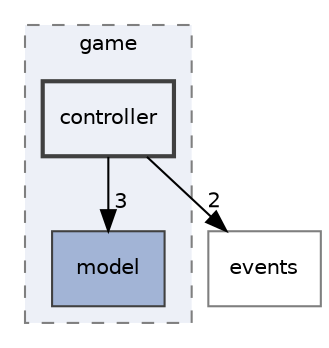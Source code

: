 digraph "include/game/controller"
{
 // LATEX_PDF_SIZE
  edge [fontname="Helvetica",fontsize="10",labelfontname="Helvetica",labelfontsize="10"];
  node [fontname="Helvetica",fontsize="10",shape=record];
  compound=true
  subgraph clusterdir_f307a46daed1218fee22380d1eacedba {
    graph [ bgcolor="#edf0f7", pencolor="grey50", style="filled,dashed,", label="game", fontname="Helvetica", fontsize="10", URL="dir_f307a46daed1218fee22380d1eacedba.html"]
  dir_0f9dbf9b69530fbd205e552707b105bf [shape=box, label="model", style="filled,", fillcolor="#a2b4d6", color="grey25", URL="dir_0f9dbf9b69530fbd205e552707b105bf.html"];
  dir_9dc946e5e07b2adee79e3d75e05138e7 [shape=box, label="controller", style="filled,bold,", fillcolor="#edf0f7", color="grey25", URL="dir_9dc946e5e07b2adee79e3d75e05138e7.html"];
  }
  dir_c33611b4dec78f96017d2ccf425d656a [shape=box, label="events", style="", fillcolor="#edf0f7", color="grey50", URL="dir_c33611b4dec78f96017d2ccf425d656a.html"];
  dir_9dc946e5e07b2adee79e3d75e05138e7->dir_0f9dbf9b69530fbd205e552707b105bf [headlabel="3", labeldistance=1.5 headhref="dir_000000_000009.html"];
  dir_9dc946e5e07b2adee79e3d75e05138e7->dir_c33611b4dec78f96017d2ccf425d656a [headlabel="2", labeldistance=1.5 headhref="dir_000000_000004.html"];
}
